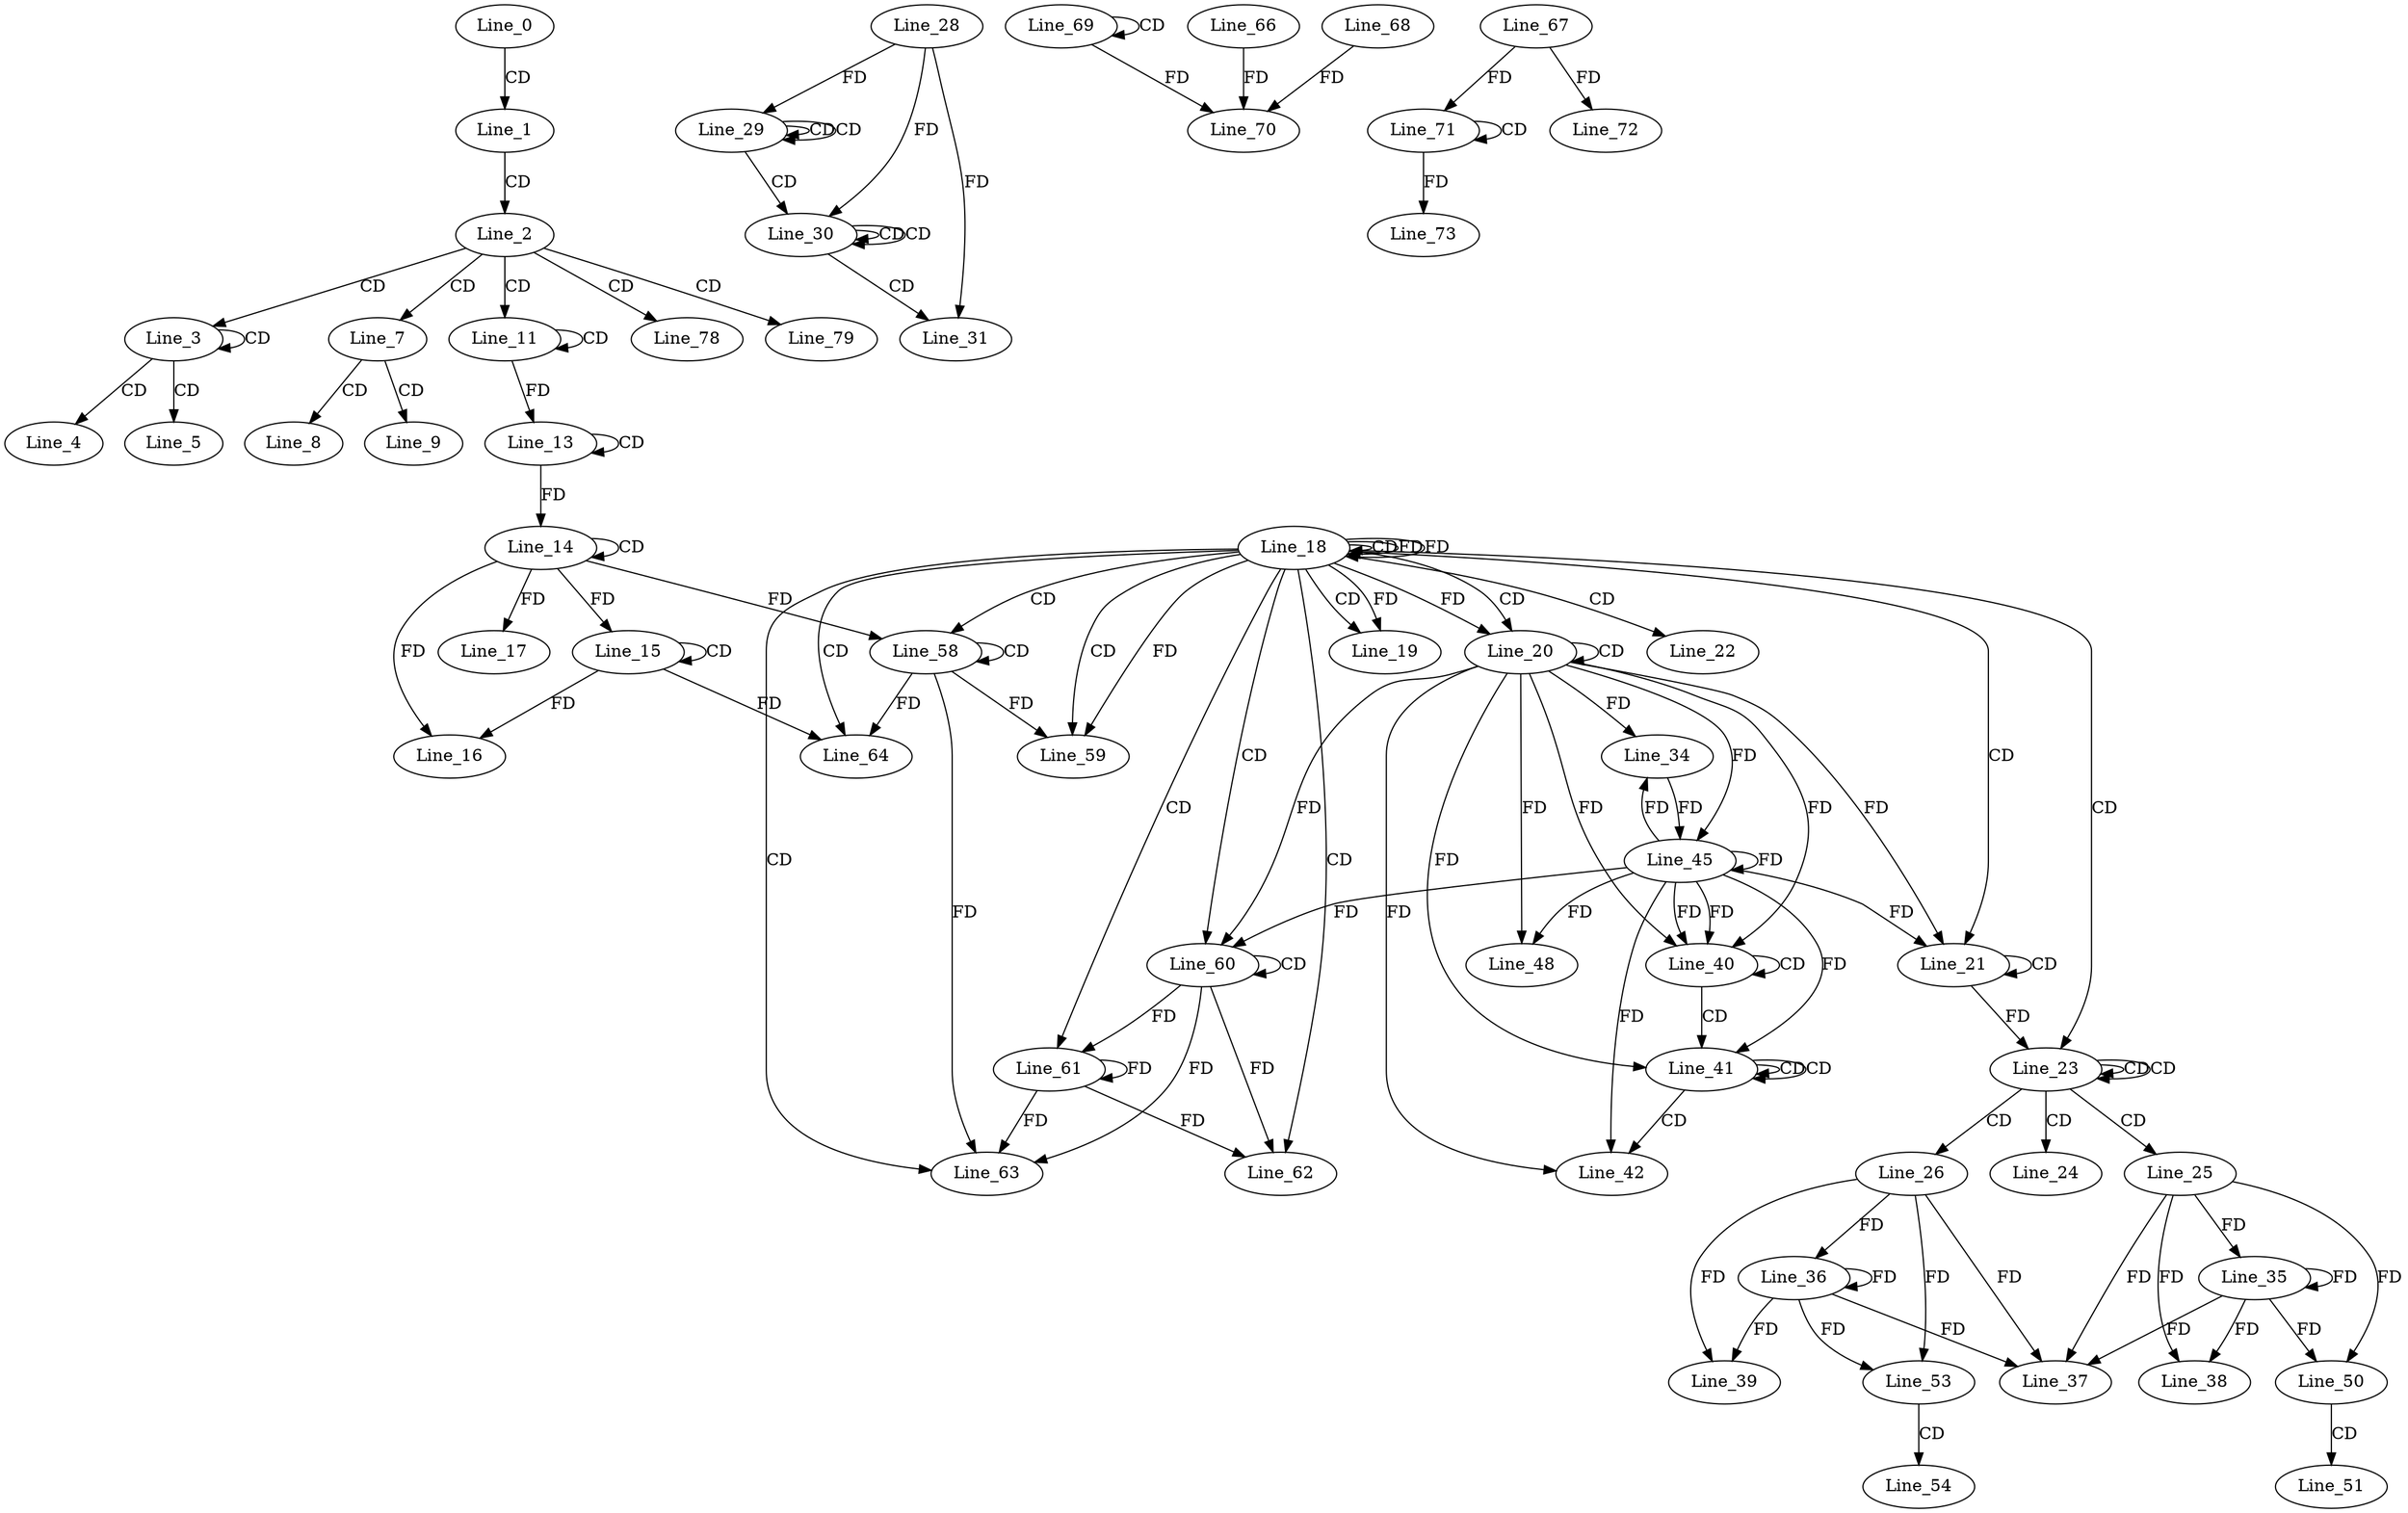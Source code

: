 digraph G {
  Line_0;
  Line_1;
  Line_2;
  Line_3;
  Line_3;
  Line_4;
  Line_5;
  Line_7;
  Line_8;
  Line_9;
  Line_11;
  Line_11;
  Line_13;
  Line_13;
  Line_14;
  Line_14;
  Line_15;
  Line_15;
  Line_16;
  Line_17;
  Line_18;
  Line_18;
  Line_18;
  Line_18;
  Line_19;
  Line_19;
  Line_20;
  Line_20;
  Line_20;
  Line_21;
  Line_21;
  Line_22;
  Line_23;
  Line_23;
  Line_23;
  Line_24;
  Line_25;
  Line_26;
  Line_29;
  Line_29;
  Line_29;
  Line_28;
  Line_30;
  Line_30;
  Line_30;
  Line_31;
  Line_31;
  Line_34;
  Line_35;
  Line_35;
  Line_36;
  Line_36;
  Line_37;
  Line_37;
  Line_38;
  Line_39;
  Line_40;
  Line_40;
  Line_41;
  Line_41;
  Line_41;
  Line_42;
  Line_45;
  Line_34;
  Line_48;
  Line_48;
  Line_50;
  Line_50;
  Line_51;
  Line_53;
  Line_53;
  Line_54;
  Line_58;
  Line_58;
  Line_59;
  Line_59;
  Line_60;
  Line_60;
  Line_61;
  Line_61;
  Line_62;
  Line_63;
  Line_64;
  Line_69;
  Line_69;
  Line_70;
  Line_66;
  Line_68;
  Line_71;
  Line_71;
  Line_67;
  Line_72;
  Line_73;
  Line_78;
  Line_79;
  Line_0 -> Line_1 [ label="CD" ];
  Line_1 -> Line_2 [ label="CD" ];
  Line_2 -> Line_3 [ label="CD" ];
  Line_3 -> Line_3 [ label="CD" ];
  Line_3 -> Line_4 [ label="CD" ];
  Line_3 -> Line_5 [ label="CD" ];
  Line_2 -> Line_7 [ label="CD" ];
  Line_7 -> Line_8 [ label="CD" ];
  Line_7 -> Line_9 [ label="CD" ];
  Line_2 -> Line_11 [ label="CD" ];
  Line_11 -> Line_11 [ label="CD" ];
  Line_13 -> Line_13 [ label="CD" ];
  Line_11 -> Line_13 [ label="FD" ];
  Line_14 -> Line_14 [ label="CD" ];
  Line_13 -> Line_14 [ label="FD" ];
  Line_15 -> Line_15 [ label="CD" ];
  Line_14 -> Line_15 [ label="FD" ];
  Line_14 -> Line_16 [ label="FD" ];
  Line_15 -> Line_16 [ label="FD" ];
  Line_14 -> Line_17 [ label="FD" ];
  Line_18 -> Line_18 [ label="CD" ];
  Line_18 -> Line_18 [ label="FD" ];
  Line_18 -> Line_19 [ label="CD" ];
  Line_18 -> Line_19 [ label="FD" ];
  Line_18 -> Line_20 [ label="CD" ];
  Line_20 -> Line_20 [ label="CD" ];
  Line_18 -> Line_20 [ label="FD" ];
  Line_18 -> Line_21 [ label="CD" ];
  Line_21 -> Line_21 [ label="CD" ];
  Line_20 -> Line_21 [ label="FD" ];
  Line_18 -> Line_22 [ label="CD" ];
  Line_18 -> Line_23 [ label="CD" ];
  Line_23 -> Line_23 [ label="CD" ];
  Line_23 -> Line_23 [ label="CD" ];
  Line_21 -> Line_23 [ label="FD" ];
  Line_23 -> Line_24 [ label="CD" ];
  Line_23 -> Line_25 [ label="CD" ];
  Line_23 -> Line_26 [ label="CD" ];
  Line_29 -> Line_29 [ label="CD" ];
  Line_29 -> Line_29 [ label="CD" ];
  Line_28 -> Line_29 [ label="FD" ];
  Line_29 -> Line_30 [ label="CD" ];
  Line_30 -> Line_30 [ label="CD" ];
  Line_30 -> Line_30 [ label="CD" ];
  Line_28 -> Line_30 [ label="FD" ];
  Line_30 -> Line_31 [ label="CD" ];
  Line_28 -> Line_31 [ label="FD" ];
  Line_20 -> Line_34 [ label="FD" ];
  Line_25 -> Line_35 [ label="FD" ];
  Line_35 -> Line_35 [ label="FD" ];
  Line_26 -> Line_36 [ label="FD" ];
  Line_36 -> Line_36 [ label="FD" ];
  Line_25 -> Line_37 [ label="FD" ];
  Line_35 -> Line_37 [ label="FD" ];
  Line_26 -> Line_37 [ label="FD" ];
  Line_36 -> Line_37 [ label="FD" ];
  Line_25 -> Line_38 [ label="FD" ];
  Line_35 -> Line_38 [ label="FD" ];
  Line_26 -> Line_39 [ label="FD" ];
  Line_36 -> Line_39 [ label="FD" ];
  Line_20 -> Line_40 [ label="FD" ];
  Line_40 -> Line_40 [ label="CD" ];
  Line_20 -> Line_40 [ label="FD" ];
  Line_40 -> Line_41 [ label="CD" ];
  Line_41 -> Line_41 [ label="CD" ];
  Line_41 -> Line_41 [ label="CD" ];
  Line_20 -> Line_41 [ label="FD" ];
  Line_41 -> Line_42 [ label="CD" ];
  Line_20 -> Line_42 [ label="FD" ];
  Line_20 -> Line_45 [ label="FD" ];
  Line_45 -> Line_45 [ label="FD" ];
  Line_34 -> Line_45 [ label="FD" ];
  Line_20 -> Line_48 [ label="FD" ];
  Line_45 -> Line_48 [ label="FD" ];
  Line_25 -> Line_50 [ label="FD" ];
  Line_35 -> Line_50 [ label="FD" ];
  Line_50 -> Line_51 [ label="CD" ];
  Line_26 -> Line_53 [ label="FD" ];
  Line_36 -> Line_53 [ label="FD" ];
  Line_53 -> Line_54 [ label="CD" ];
  Line_18 -> Line_58 [ label="CD" ];
  Line_58 -> Line_58 [ label="CD" ];
  Line_14 -> Line_58 [ label="FD" ];
  Line_18 -> Line_59 [ label="CD" ];
  Line_58 -> Line_59 [ label="FD" ];
  Line_18 -> Line_59 [ label="FD" ];
  Line_18 -> Line_60 [ label="CD" ];
  Line_60 -> Line_60 [ label="CD" ];
  Line_20 -> Line_60 [ label="FD" ];
  Line_45 -> Line_60 [ label="FD" ];
  Line_18 -> Line_61 [ label="CD" ];
  Line_60 -> Line_61 [ label="FD" ];
  Line_61 -> Line_61 [ label="FD" ];
  Line_18 -> Line_62 [ label="CD" ];
  Line_60 -> Line_62 [ label="FD" ];
  Line_61 -> Line_62 [ label="FD" ];
  Line_18 -> Line_63 [ label="CD" ];
  Line_58 -> Line_63 [ label="FD" ];
  Line_60 -> Line_63 [ label="FD" ];
  Line_61 -> Line_63 [ label="FD" ];
  Line_18 -> Line_64 [ label="CD" ];
  Line_15 -> Line_64 [ label="FD" ];
  Line_58 -> Line_64 [ label="FD" ];
  Line_69 -> Line_69 [ label="CD" ];
  Line_69 -> Line_70 [ label="FD" ];
  Line_66 -> Line_70 [ label="FD" ];
  Line_68 -> Line_70 [ label="FD" ];
  Line_71 -> Line_71 [ label="CD" ];
  Line_67 -> Line_71 [ label="FD" ];
  Line_67 -> Line_72 [ label="FD" ];
  Line_71 -> Line_73 [ label="FD" ];
  Line_2 -> Line_78 [ label="CD" ];
  Line_2 -> Line_79 [ label="CD" ];
  Line_18 -> Line_18 [ label="FD" ];
  Line_45 -> Line_21 [ label="FD" ];
  Line_45 -> Line_34 [ label="FD" ];
  Line_45 -> Line_40 [ label="FD" ];
  Line_45 -> Line_40 [ label="FD" ];
  Line_45 -> Line_41 [ label="FD" ];
  Line_45 -> Line_42 [ label="FD" ];
}
